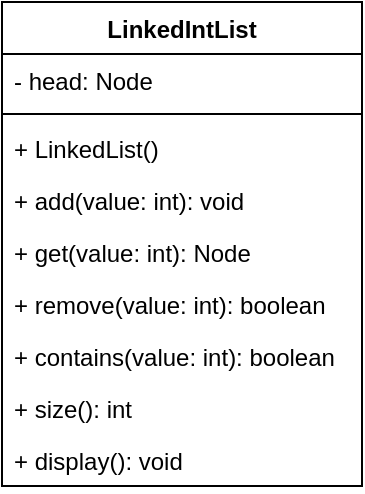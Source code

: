 <mxfile version="28.1.2">
  <diagram name="Página-1" id="BFNC_zYL5WAEUY_Uy1dj">
    <mxGraphModel dx="872" dy="537" grid="1" gridSize="10" guides="1" tooltips="1" connect="1" arrows="1" fold="1" page="1" pageScale="1" pageWidth="827" pageHeight="1169" math="0" shadow="0">
      <root>
        <mxCell id="0" />
        <mxCell id="1" parent="0" />
        <mxCell id="1_FLfJfuHBTUIFSyhJAZ-5" value="LinkedIntList" style="swimlane;fontStyle=1;align=center;verticalAlign=top;childLayout=stackLayout;horizontal=1;startSize=26;horizontalStack=0;resizeParent=1;resizeParentMax=0;resizeLast=0;collapsible=1;marginBottom=0;whiteSpace=wrap;html=1;" vertex="1" parent="1">
          <mxGeometry x="140" y="120" width="180" height="242" as="geometry">
            <mxRectangle x="334" y="350" width="100" height="30" as="alternateBounds" />
          </mxGeometry>
        </mxCell>
        <mxCell id="1_FLfJfuHBTUIFSyhJAZ-6" value="- head: Node" style="text;strokeColor=none;fillColor=none;align=left;verticalAlign=top;spacingLeft=4;spacingRight=4;overflow=hidden;rotatable=0;points=[[0,0.5],[1,0.5]];portConstraint=eastwest;whiteSpace=wrap;html=1;" vertex="1" parent="1_FLfJfuHBTUIFSyhJAZ-5">
          <mxGeometry y="26" width="180" height="26" as="geometry" />
        </mxCell>
        <mxCell id="1_FLfJfuHBTUIFSyhJAZ-7" value="" style="line;strokeWidth=1;fillColor=none;align=left;verticalAlign=middle;spacingTop=-1;spacingLeft=3;spacingRight=3;rotatable=0;labelPosition=right;points=[];portConstraint=eastwest;strokeColor=inherit;" vertex="1" parent="1_FLfJfuHBTUIFSyhJAZ-5">
          <mxGeometry y="52" width="180" height="8" as="geometry" />
        </mxCell>
        <mxCell id="1_FLfJfuHBTUIFSyhJAZ-8" value="+ LinkedList()" style="text;strokeColor=none;fillColor=none;align=left;verticalAlign=top;spacingLeft=4;spacingRight=4;overflow=hidden;rotatable=0;points=[[0,0.5],[1,0.5]];portConstraint=eastwest;whiteSpace=wrap;html=1;" vertex="1" parent="1_FLfJfuHBTUIFSyhJAZ-5">
          <mxGeometry y="60" width="180" height="26" as="geometry" />
        </mxCell>
        <mxCell id="1_FLfJfuHBTUIFSyhJAZ-12" value="+ add(value: int): void" style="text;strokeColor=none;fillColor=none;align=left;verticalAlign=top;spacingLeft=4;spacingRight=4;overflow=hidden;rotatable=0;points=[[0,0.5],[1,0.5]];portConstraint=eastwest;whiteSpace=wrap;html=1;" vertex="1" parent="1_FLfJfuHBTUIFSyhJAZ-5">
          <mxGeometry y="86" width="180" height="26" as="geometry" />
        </mxCell>
        <mxCell id="1_FLfJfuHBTUIFSyhJAZ-13" value="+ get(value: int): Node" style="text;strokeColor=none;fillColor=none;align=left;verticalAlign=top;spacingLeft=4;spacingRight=4;overflow=hidden;rotatable=0;points=[[0,0.5],[1,0.5]];portConstraint=eastwest;whiteSpace=wrap;html=1;" vertex="1" parent="1_FLfJfuHBTUIFSyhJAZ-5">
          <mxGeometry y="112" width="180" height="26" as="geometry" />
        </mxCell>
        <mxCell id="1_FLfJfuHBTUIFSyhJAZ-14" value="+ remove(value: int): boolean" style="text;strokeColor=none;fillColor=none;align=left;verticalAlign=top;spacingLeft=4;spacingRight=4;overflow=hidden;rotatable=0;points=[[0,0.5],[1,0.5]];portConstraint=eastwest;whiteSpace=wrap;html=1;" vertex="1" parent="1_FLfJfuHBTUIFSyhJAZ-5">
          <mxGeometry y="138" width="180" height="26" as="geometry" />
        </mxCell>
        <mxCell id="1_FLfJfuHBTUIFSyhJAZ-15" value="+ contains(value: int): boolean" style="text;strokeColor=none;fillColor=none;align=left;verticalAlign=top;spacingLeft=4;spacingRight=4;overflow=hidden;rotatable=0;points=[[0,0.5],[1,0.5]];portConstraint=eastwest;whiteSpace=wrap;html=1;" vertex="1" parent="1_FLfJfuHBTUIFSyhJAZ-5">
          <mxGeometry y="164" width="180" height="26" as="geometry" />
        </mxCell>
        <mxCell id="1_FLfJfuHBTUIFSyhJAZ-16" value="+ size(): int" style="text;strokeColor=none;fillColor=none;align=left;verticalAlign=top;spacingLeft=4;spacingRight=4;overflow=hidden;rotatable=0;points=[[0,0.5],[1,0.5]];portConstraint=eastwest;whiteSpace=wrap;html=1;" vertex="1" parent="1_FLfJfuHBTUIFSyhJAZ-5">
          <mxGeometry y="190" width="180" height="26" as="geometry" />
        </mxCell>
        <mxCell id="1_FLfJfuHBTUIFSyhJAZ-17" value="+ display(): void" style="text;strokeColor=none;fillColor=none;align=left;verticalAlign=top;spacingLeft=4;spacingRight=4;overflow=hidden;rotatable=0;points=[[0,0.5],[1,0.5]];portConstraint=eastwest;whiteSpace=wrap;html=1;" vertex="1" parent="1_FLfJfuHBTUIFSyhJAZ-5">
          <mxGeometry y="216" width="180" height="26" as="geometry" />
        </mxCell>
      </root>
    </mxGraphModel>
  </diagram>
</mxfile>
